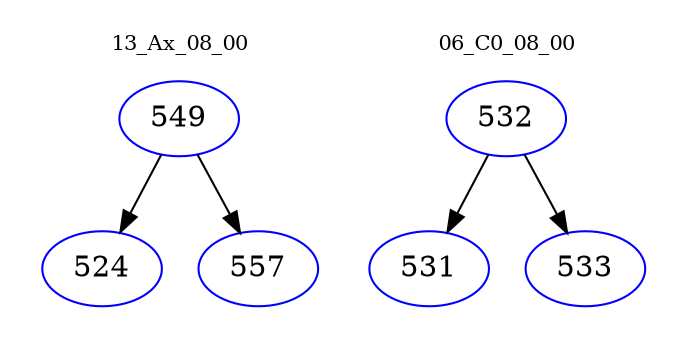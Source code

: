 digraph{
subgraph cluster_0 {
color = white
label = "13_Ax_08_00";
fontsize=10;
T0_549 [label="549", color="blue"]
T0_549 -> T0_524 [color="black"]
T0_524 [label="524", color="blue"]
T0_549 -> T0_557 [color="black"]
T0_557 [label="557", color="blue"]
}
subgraph cluster_1 {
color = white
label = "06_C0_08_00";
fontsize=10;
T1_532 [label="532", color="blue"]
T1_532 -> T1_531 [color="black"]
T1_531 [label="531", color="blue"]
T1_532 -> T1_533 [color="black"]
T1_533 [label="533", color="blue"]
}
}
